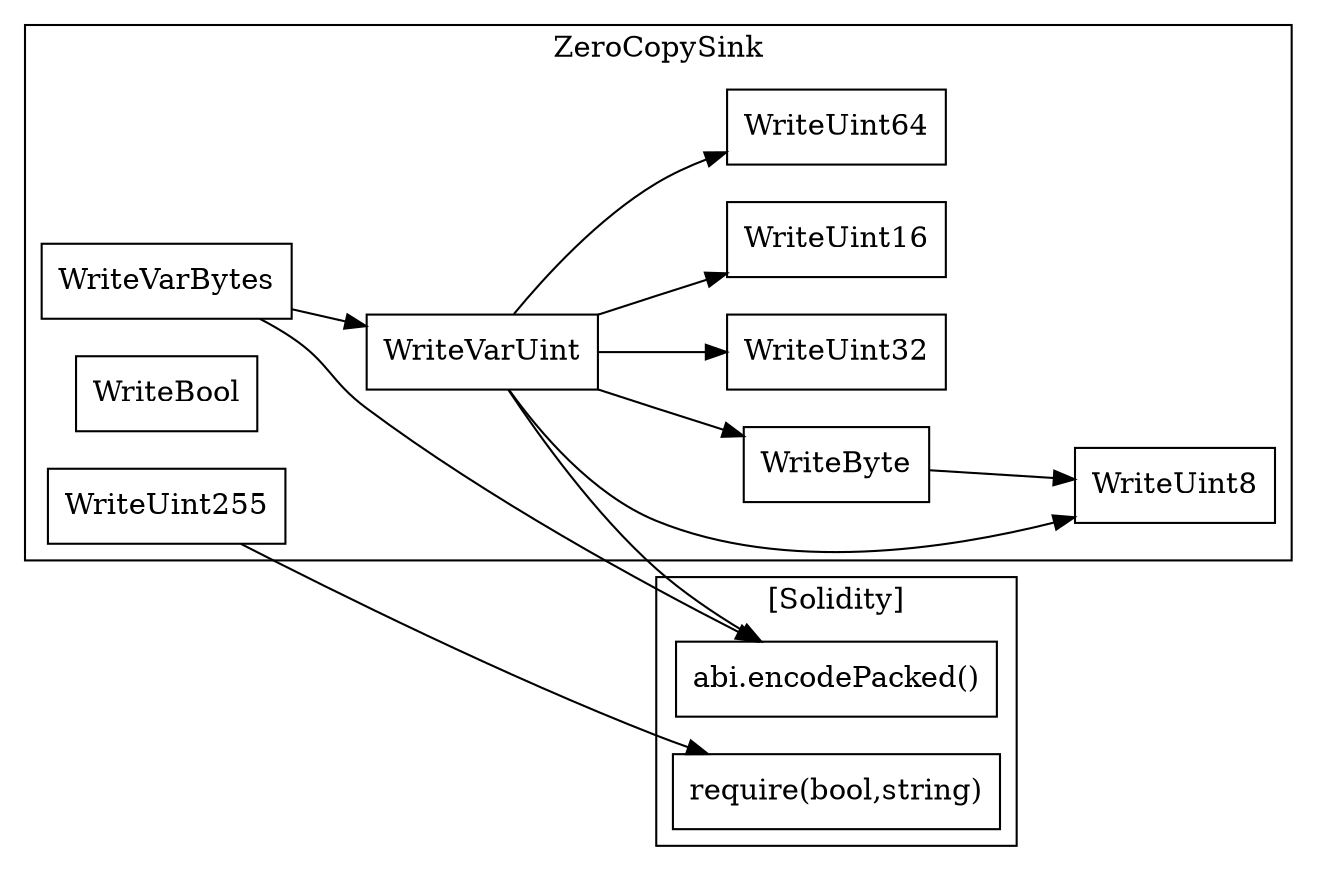 strict digraph {
rankdir="LR"
node [shape=box]
subgraph cluster_765_ZeroCopySink {
label = "ZeroCopySink"
"765_WriteUint8" [label="WriteUint8"]
"765_WriteByte" [label="WriteByte"]
"765_WriteVarBytes" [label="WriteVarBytes"]
"765_WriteUint32" [label="WriteUint32"]
"765_WriteBool" [label="WriteBool"]
"765_WriteUint255" [label="WriteUint255"]
"765_WriteUint16" [label="WriteUint16"]
"765_WriteUint64" [label="WriteUint64"]
"765_WriteVarUint" [label="WriteVarUint"]
"765_WriteByte" -> "765_WriteUint8"
"765_WriteVarBytes" -> "765_WriteVarUint"
"765_WriteVarUint" -> "765_WriteByte"
"765_WriteVarUint" -> "765_WriteUint32"
"765_WriteVarUint" -> "765_WriteUint16"
"765_WriteVarUint" -> "765_WriteUint64"
"765_WriteVarUint" -> "765_WriteUint8"
}subgraph cluster_solidity {
label = "[Solidity]"
"abi.encodePacked()" 
"require(bool,string)" 
"765_WriteVarUint" -> "abi.encodePacked()"
"765_WriteUint255" -> "require(bool,string)"
"765_WriteVarBytes" -> "abi.encodePacked()"
}
}